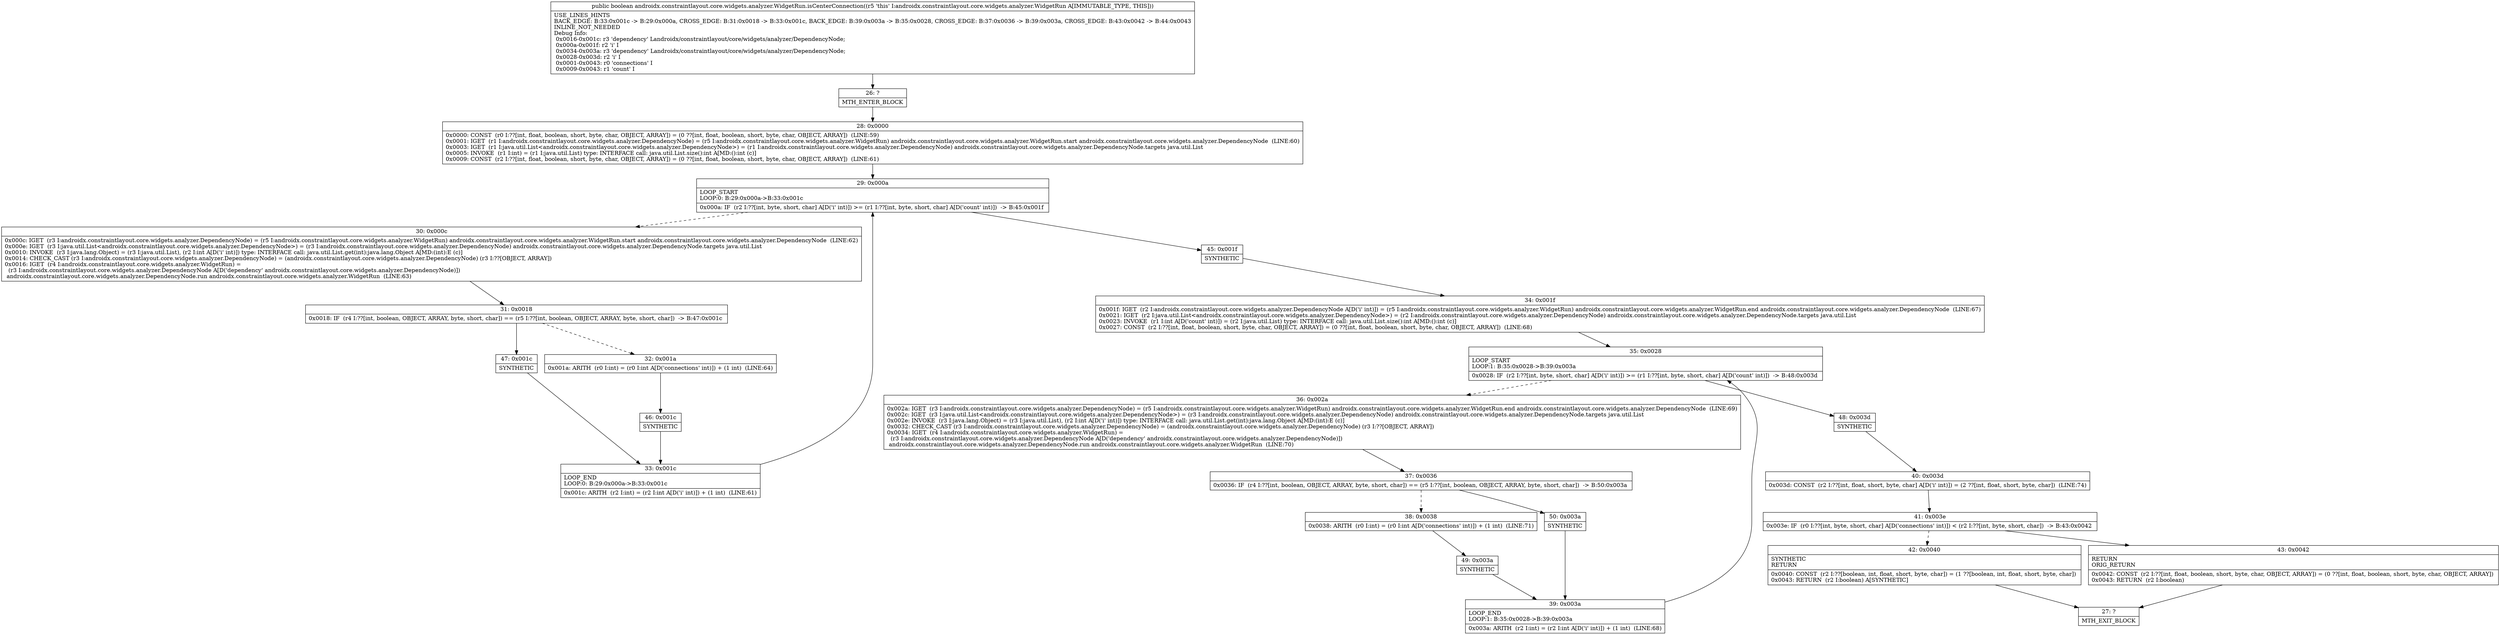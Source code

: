 digraph "CFG forandroidx.constraintlayout.core.widgets.analyzer.WidgetRun.isCenterConnection()Z" {
Node_26 [shape=record,label="{26\:\ ?|MTH_ENTER_BLOCK\l}"];
Node_28 [shape=record,label="{28\:\ 0x0000|0x0000: CONST  (r0 I:??[int, float, boolean, short, byte, char, OBJECT, ARRAY]) = (0 ??[int, float, boolean, short, byte, char, OBJECT, ARRAY])  (LINE:59)\l0x0001: IGET  (r1 I:androidx.constraintlayout.core.widgets.analyzer.DependencyNode) = (r5 I:androidx.constraintlayout.core.widgets.analyzer.WidgetRun) androidx.constraintlayout.core.widgets.analyzer.WidgetRun.start androidx.constraintlayout.core.widgets.analyzer.DependencyNode  (LINE:60)\l0x0003: IGET  (r1 I:java.util.List\<androidx.constraintlayout.core.widgets.analyzer.DependencyNode\>) = (r1 I:androidx.constraintlayout.core.widgets.analyzer.DependencyNode) androidx.constraintlayout.core.widgets.analyzer.DependencyNode.targets java.util.List \l0x0005: INVOKE  (r1 I:int) = (r1 I:java.util.List) type: INTERFACE call: java.util.List.size():int A[MD:():int (c)]\l0x0009: CONST  (r2 I:??[int, float, boolean, short, byte, char, OBJECT, ARRAY]) = (0 ??[int, float, boolean, short, byte, char, OBJECT, ARRAY])  (LINE:61)\l}"];
Node_29 [shape=record,label="{29\:\ 0x000a|LOOP_START\lLOOP:0: B:29:0x000a\-\>B:33:0x001c\l|0x000a: IF  (r2 I:??[int, byte, short, char] A[D('i' int)]) \>= (r1 I:??[int, byte, short, char] A[D('count' int)])  \-\> B:45:0x001f \l}"];
Node_30 [shape=record,label="{30\:\ 0x000c|0x000c: IGET  (r3 I:androidx.constraintlayout.core.widgets.analyzer.DependencyNode) = (r5 I:androidx.constraintlayout.core.widgets.analyzer.WidgetRun) androidx.constraintlayout.core.widgets.analyzer.WidgetRun.start androidx.constraintlayout.core.widgets.analyzer.DependencyNode  (LINE:62)\l0x000e: IGET  (r3 I:java.util.List\<androidx.constraintlayout.core.widgets.analyzer.DependencyNode\>) = (r3 I:androidx.constraintlayout.core.widgets.analyzer.DependencyNode) androidx.constraintlayout.core.widgets.analyzer.DependencyNode.targets java.util.List \l0x0010: INVOKE  (r3 I:java.lang.Object) = (r3 I:java.util.List), (r2 I:int A[D('i' int)]) type: INTERFACE call: java.util.List.get(int):java.lang.Object A[MD:(int):E (c)]\l0x0014: CHECK_CAST (r3 I:androidx.constraintlayout.core.widgets.analyzer.DependencyNode) = (androidx.constraintlayout.core.widgets.analyzer.DependencyNode) (r3 I:??[OBJECT, ARRAY]) \l0x0016: IGET  (r4 I:androidx.constraintlayout.core.widgets.analyzer.WidgetRun) = \l  (r3 I:androidx.constraintlayout.core.widgets.analyzer.DependencyNode A[D('dependency' androidx.constraintlayout.core.widgets.analyzer.DependencyNode)])\l androidx.constraintlayout.core.widgets.analyzer.DependencyNode.run androidx.constraintlayout.core.widgets.analyzer.WidgetRun  (LINE:63)\l}"];
Node_31 [shape=record,label="{31\:\ 0x0018|0x0018: IF  (r4 I:??[int, boolean, OBJECT, ARRAY, byte, short, char]) == (r5 I:??[int, boolean, OBJECT, ARRAY, byte, short, char])  \-\> B:47:0x001c \l}"];
Node_32 [shape=record,label="{32\:\ 0x001a|0x001a: ARITH  (r0 I:int) = (r0 I:int A[D('connections' int)]) + (1 int)  (LINE:64)\l}"];
Node_46 [shape=record,label="{46\:\ 0x001c|SYNTHETIC\l}"];
Node_33 [shape=record,label="{33\:\ 0x001c|LOOP_END\lLOOP:0: B:29:0x000a\-\>B:33:0x001c\l|0x001c: ARITH  (r2 I:int) = (r2 I:int A[D('i' int)]) + (1 int)  (LINE:61)\l}"];
Node_47 [shape=record,label="{47\:\ 0x001c|SYNTHETIC\l}"];
Node_45 [shape=record,label="{45\:\ 0x001f|SYNTHETIC\l}"];
Node_34 [shape=record,label="{34\:\ 0x001f|0x001f: IGET  (r2 I:androidx.constraintlayout.core.widgets.analyzer.DependencyNode A[D('i' int)]) = (r5 I:androidx.constraintlayout.core.widgets.analyzer.WidgetRun) androidx.constraintlayout.core.widgets.analyzer.WidgetRun.end androidx.constraintlayout.core.widgets.analyzer.DependencyNode  (LINE:67)\l0x0021: IGET  (r2 I:java.util.List\<androidx.constraintlayout.core.widgets.analyzer.DependencyNode\>) = (r2 I:androidx.constraintlayout.core.widgets.analyzer.DependencyNode) androidx.constraintlayout.core.widgets.analyzer.DependencyNode.targets java.util.List \l0x0023: INVOKE  (r1 I:int A[D('count' int)]) = (r2 I:java.util.List) type: INTERFACE call: java.util.List.size():int A[MD:():int (c)]\l0x0027: CONST  (r2 I:??[int, float, boolean, short, byte, char, OBJECT, ARRAY]) = (0 ??[int, float, boolean, short, byte, char, OBJECT, ARRAY])  (LINE:68)\l}"];
Node_35 [shape=record,label="{35\:\ 0x0028|LOOP_START\lLOOP:1: B:35:0x0028\-\>B:39:0x003a\l|0x0028: IF  (r2 I:??[int, byte, short, char] A[D('i' int)]) \>= (r1 I:??[int, byte, short, char] A[D('count' int)])  \-\> B:48:0x003d \l}"];
Node_36 [shape=record,label="{36\:\ 0x002a|0x002a: IGET  (r3 I:androidx.constraintlayout.core.widgets.analyzer.DependencyNode) = (r5 I:androidx.constraintlayout.core.widgets.analyzer.WidgetRun) androidx.constraintlayout.core.widgets.analyzer.WidgetRun.end androidx.constraintlayout.core.widgets.analyzer.DependencyNode  (LINE:69)\l0x002c: IGET  (r3 I:java.util.List\<androidx.constraintlayout.core.widgets.analyzer.DependencyNode\>) = (r3 I:androidx.constraintlayout.core.widgets.analyzer.DependencyNode) androidx.constraintlayout.core.widgets.analyzer.DependencyNode.targets java.util.List \l0x002e: INVOKE  (r3 I:java.lang.Object) = (r3 I:java.util.List), (r2 I:int A[D('i' int)]) type: INTERFACE call: java.util.List.get(int):java.lang.Object A[MD:(int):E (c)]\l0x0032: CHECK_CAST (r3 I:androidx.constraintlayout.core.widgets.analyzer.DependencyNode) = (androidx.constraintlayout.core.widgets.analyzer.DependencyNode) (r3 I:??[OBJECT, ARRAY]) \l0x0034: IGET  (r4 I:androidx.constraintlayout.core.widgets.analyzer.WidgetRun) = \l  (r3 I:androidx.constraintlayout.core.widgets.analyzer.DependencyNode A[D('dependency' androidx.constraintlayout.core.widgets.analyzer.DependencyNode)])\l androidx.constraintlayout.core.widgets.analyzer.DependencyNode.run androidx.constraintlayout.core.widgets.analyzer.WidgetRun  (LINE:70)\l}"];
Node_37 [shape=record,label="{37\:\ 0x0036|0x0036: IF  (r4 I:??[int, boolean, OBJECT, ARRAY, byte, short, char]) == (r5 I:??[int, boolean, OBJECT, ARRAY, byte, short, char])  \-\> B:50:0x003a \l}"];
Node_38 [shape=record,label="{38\:\ 0x0038|0x0038: ARITH  (r0 I:int) = (r0 I:int A[D('connections' int)]) + (1 int)  (LINE:71)\l}"];
Node_49 [shape=record,label="{49\:\ 0x003a|SYNTHETIC\l}"];
Node_39 [shape=record,label="{39\:\ 0x003a|LOOP_END\lLOOP:1: B:35:0x0028\-\>B:39:0x003a\l|0x003a: ARITH  (r2 I:int) = (r2 I:int A[D('i' int)]) + (1 int)  (LINE:68)\l}"];
Node_50 [shape=record,label="{50\:\ 0x003a|SYNTHETIC\l}"];
Node_48 [shape=record,label="{48\:\ 0x003d|SYNTHETIC\l}"];
Node_40 [shape=record,label="{40\:\ 0x003d|0x003d: CONST  (r2 I:??[int, float, short, byte, char] A[D('i' int)]) = (2 ??[int, float, short, byte, char])  (LINE:74)\l}"];
Node_41 [shape=record,label="{41\:\ 0x003e|0x003e: IF  (r0 I:??[int, byte, short, char] A[D('connections' int)]) \< (r2 I:??[int, byte, short, char])  \-\> B:43:0x0042 \l}"];
Node_42 [shape=record,label="{42\:\ 0x0040|SYNTHETIC\lRETURN\l|0x0040: CONST  (r2 I:??[boolean, int, float, short, byte, char]) = (1 ??[boolean, int, float, short, byte, char]) \l0x0043: RETURN  (r2 I:boolean) A[SYNTHETIC]\l}"];
Node_27 [shape=record,label="{27\:\ ?|MTH_EXIT_BLOCK\l}"];
Node_43 [shape=record,label="{43\:\ 0x0042|RETURN\lORIG_RETURN\l|0x0042: CONST  (r2 I:??[int, float, boolean, short, byte, char, OBJECT, ARRAY]) = (0 ??[int, float, boolean, short, byte, char, OBJECT, ARRAY]) \l0x0043: RETURN  (r2 I:boolean) \l}"];
MethodNode[shape=record,label="{public boolean androidx.constraintlayout.core.widgets.analyzer.WidgetRun.isCenterConnection((r5 'this' I:androidx.constraintlayout.core.widgets.analyzer.WidgetRun A[IMMUTABLE_TYPE, THIS]))  | USE_LINES_HINTS\lBACK_EDGE: B:33:0x001c \-\> B:29:0x000a, CROSS_EDGE: B:31:0x0018 \-\> B:33:0x001c, BACK_EDGE: B:39:0x003a \-\> B:35:0x0028, CROSS_EDGE: B:37:0x0036 \-\> B:39:0x003a, CROSS_EDGE: B:43:0x0042 \-\> B:44:0x0043\lINLINE_NOT_NEEDED\lDebug Info:\l  0x0016\-0x001c: r3 'dependency' Landroidx\/constraintlayout\/core\/widgets\/analyzer\/DependencyNode;\l  0x000a\-0x001f: r2 'i' I\l  0x0034\-0x003a: r3 'dependency' Landroidx\/constraintlayout\/core\/widgets\/analyzer\/DependencyNode;\l  0x0028\-0x003d: r2 'i' I\l  0x0001\-0x0043: r0 'connections' I\l  0x0009\-0x0043: r1 'count' I\l}"];
MethodNode -> Node_26;Node_26 -> Node_28;
Node_28 -> Node_29;
Node_29 -> Node_30[style=dashed];
Node_29 -> Node_45;
Node_30 -> Node_31;
Node_31 -> Node_32[style=dashed];
Node_31 -> Node_47;
Node_32 -> Node_46;
Node_46 -> Node_33;
Node_33 -> Node_29;
Node_47 -> Node_33;
Node_45 -> Node_34;
Node_34 -> Node_35;
Node_35 -> Node_36[style=dashed];
Node_35 -> Node_48;
Node_36 -> Node_37;
Node_37 -> Node_38[style=dashed];
Node_37 -> Node_50;
Node_38 -> Node_49;
Node_49 -> Node_39;
Node_39 -> Node_35;
Node_50 -> Node_39;
Node_48 -> Node_40;
Node_40 -> Node_41;
Node_41 -> Node_42[style=dashed];
Node_41 -> Node_43;
Node_42 -> Node_27;
Node_43 -> Node_27;
}

